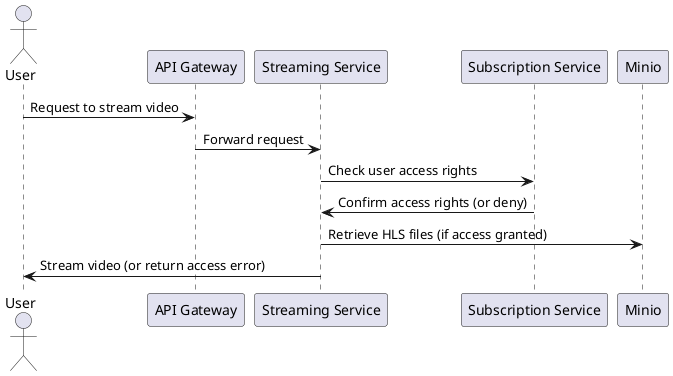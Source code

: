 @startuml
actor User as U
participant "API Gateway" as AG
participant "Streaming Service" as SS
participant "Subscription Service" as SubS
participant "Minio" as M

U -> AG: Request to stream video
AG -> SS: Forward request
SS -> SubS: Check user access rights
SubS -> SS: Confirm access rights (or deny)
SS -> M: Retrieve HLS files (if access granted)
SS -> U: Stream video (or return access error)

@enduml
